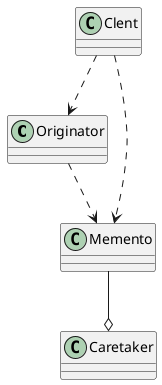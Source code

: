 @startuml

Originator ..> Memento
Memento --o Caretaker
Clent ..> Originator
Clent ..> Memento


@enduml
